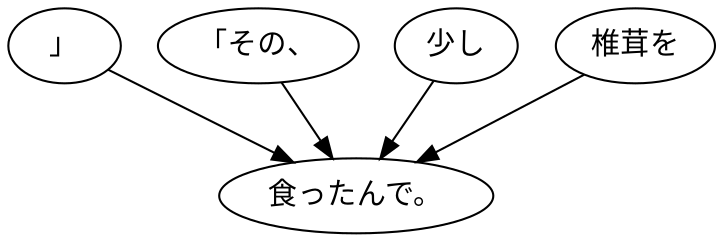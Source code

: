 digraph graph404 {
	node0 [label="」"];
	node1 [label="「その、"];
	node2 [label="少し"];
	node3 [label="椎茸を"];
	node4 [label="食ったんで。"];
	node0 -> node4;
	node1 -> node4;
	node2 -> node4;
	node3 -> node4;
}
